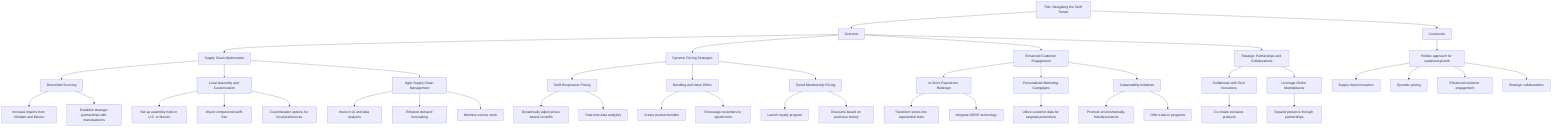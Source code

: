 flowchart TD
        A[Title: Navigating the Tariff Terrain] --> B[Overview]
        B --> C[Supply Chain Optimization]
        B --> D[Dynamic Pricing Strategies]
        B --> E[Enhanced Customer Engagement]
        B --> F[Strategic Partnerships and Collaborations]
        
        C --> C1[Diversified Sourcing]
        C1 --> C1a[Increase imports from Vietnam and Mexico]
        C1 --> C1b[Establish strategic partnerships with manufacturers]
        
        C --> C2[Local Assembly and Customization]
        C2 --> C2a[Set up assembly hubs in U.S. or Mexico]
        C2 --> C2b[Import components tariff-free]
        C2 --> C2c[Customization options for local preferences]
        
        C --> C3[Agile Supply Chain Management]
        C3 --> C3a[Invest in AI and data analytics]
        C3 --> C3b[Enhance demand forecasting]
        C3 --> C3c[Minimize excess stock]
        
        D --> D1[Tariff-Responsive Pricing]
        D1 --> D1a[Dynamically adjust prices based on tariffs]
        D1 --> D1b[Real-time data analytics]
        
        D --> D2[Bundling and Value Offers]
        D2 --> D2a[Create product bundles]
        D2 --> D2b[Encourage customers to spend more]
        
        D --> D3[Tiered Membership Pricing]
        D3 --> D3a[Launch loyalty program]
        D3 --> D3b[Discounts based on purchase history]
        
        E --> E1[In-Store Experience Redesign]
        E1 --> E1a[Transform stores into experiential hubs]
        E1 --> E1b[Integrate AR/VR technology]
        
        E --> E2[Personalized Marketing Campaigns]
        E2 --> E2a[Utilize customer data for targeted promotions]
        
        E --> E3[Sustainability Initiatives]
        E3 --> E3a[Promote environmentally-friendly products]
        E3 --> E3b[Offer trade-in programs]
        
        F --> F1[Collaborate with Tech Innovators]
        F1 --> F1a[Co-create exclusive products]
        
        F --> F2[Leverage Online Marketplaces]
        F2 --> F2a[Expand presence through partnerships]
        
        A --> G[Conclusion]
        G --> H[Holistic approach for sustained growth]
        H --> H1[Supply chain innovation]
        H --> H2[Dynamic pricing]
        H --> H3[Enhanced customer engagement]
        H --> H4[Strategic collaborations]